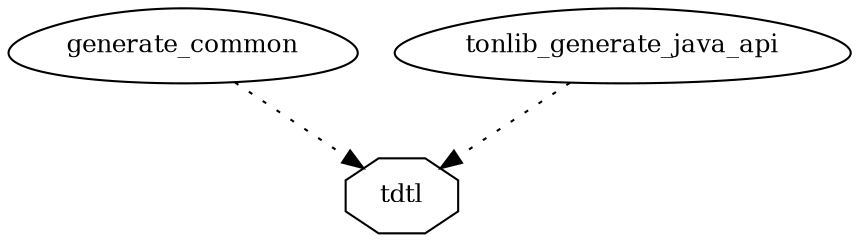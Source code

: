 digraph "tdtl" {
node [
  fontsize = "12"
];
    "node12" [ label = "tdtl", shape = octagon ];
    "node11" [ label = "generate_common", shape = egg ];
    "node11" -> "node12" [ style = dotted ] // generate_common -> tdtl
    "node128" [ label = "tonlib_generate_java_api", shape = egg ];
    "node128" -> "node12" [ style = dotted ] // tonlib_generate_java_api -> tdtl
}
